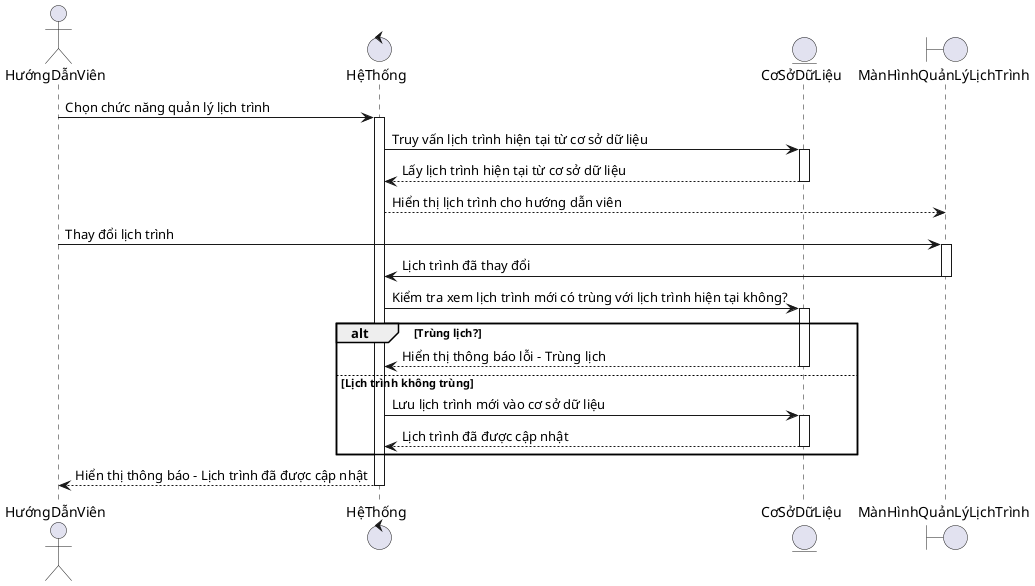 @startuml manageSchedule_sequence_diagram

actor HướngDẫnViên
control HệThống
entity CơSởDữLiệu
boundary MànHìnhQuảnLýLịchTrình

HướngDẫnViên -> HệThống: Chọn chức năng quản lý lịch trình
activate HệThống

HệThống -> CơSởDữLiệu: Truy vấn lịch trình hiện tại từ cơ sở dữ liệu
activate CơSởDữLiệu
CơSởDữLiệu --> HệThống: Lấy lịch trình hiện tại từ cơ sở dữ liệu
deactivate CơSởDữLiệu

HệThống --> MànHìnhQuảnLýLịchTrình: Hiển thị lịch trình cho hướng dẫn viên

HướngDẫnViên -> MànHìnhQuảnLýLịchTrình: Thay đổi lịch trình
activate MànHìnhQuảnLýLịchTrình

MànHìnhQuảnLýLịchTrình -> HệThống: Lịch trình đã thay đổi
deactivate MànHìnhQuảnLýLịchTrình

HệThống -> CơSởDữLiệu: Kiểm tra xem lịch trình mới có trùng với lịch trình hiện tại không?
activate CơSởDữLiệu

alt Trùng lịch?
  CơSởDữLiệu --> HệThống: Hiển thị thông báo lỗi - Trùng lịch
  deactivate CơSởDữLiệu
else Lịch trình không trùng
  HệThống -> CơSởDữLiệu: Lưu lịch trình mới vào cơ sở dữ liệu
  activate CơSởDữLiệu
  CơSởDữLiệu --> HệThống: Lịch trình đã được cập nhật
  deactivate CơSởDữLiệu
end

HệThống --> HướngDẫnViên: Hiển thị thông báo - Lịch trình đã được cập nhật

deactivate HệThống

@enduml
